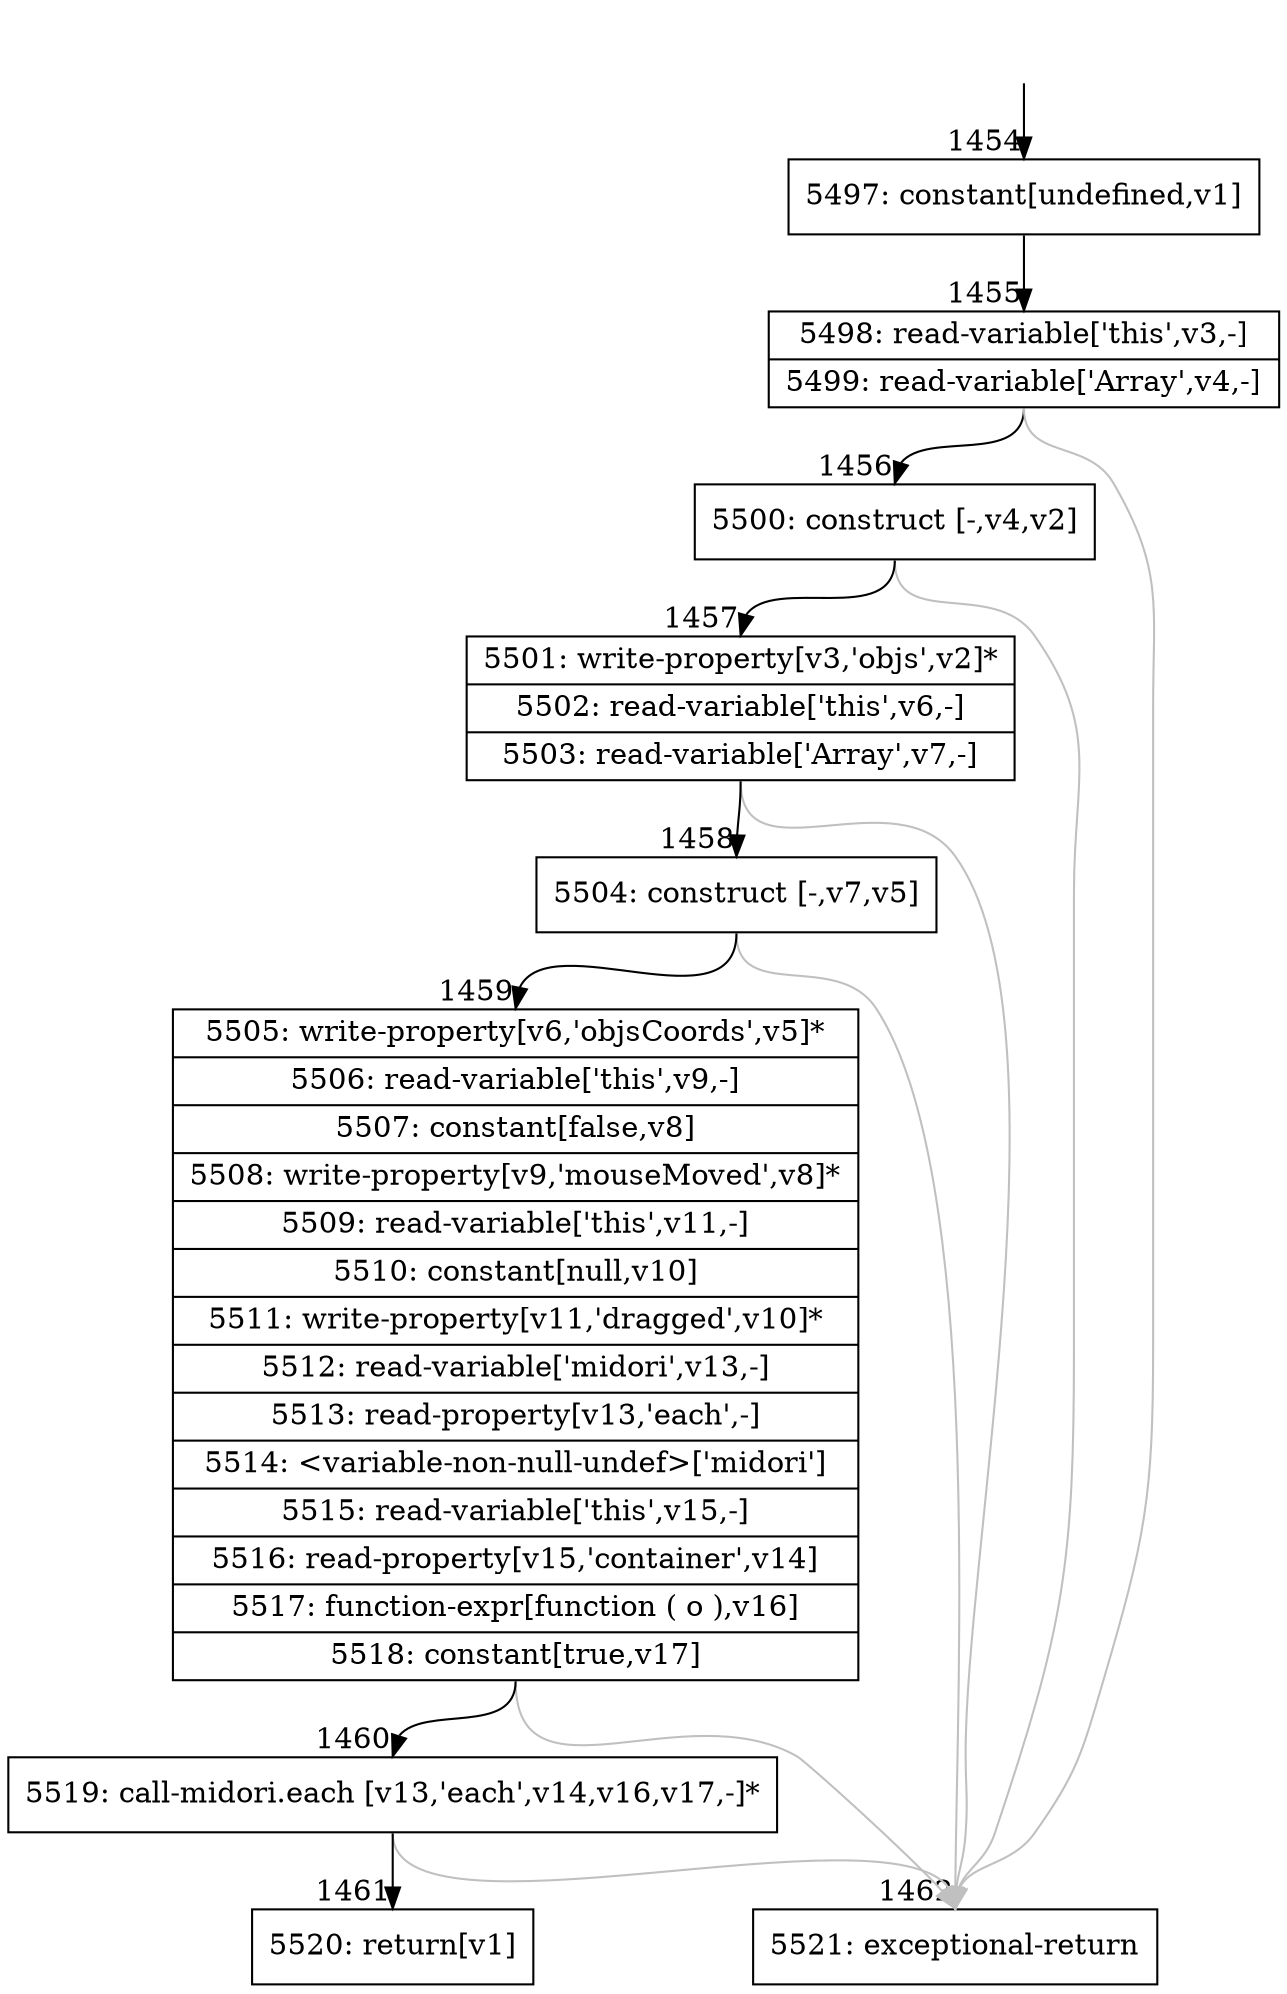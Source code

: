 digraph {
rankdir="TD"
BB_entry81[shape=none,label=""];
BB_entry81 -> BB1454 [tailport=s, headport=n, headlabel="    1454"]
BB1454 [shape=record label="{5497: constant[undefined,v1]}" ] 
BB1454 -> BB1455 [tailport=s, headport=n, headlabel="      1455"]
BB1455 [shape=record label="{5498: read-variable['this',v3,-]|5499: read-variable['Array',v4,-]}" ] 
BB1455 -> BB1456 [tailport=s, headport=n, headlabel="      1456"]
BB1455 -> BB1462 [tailport=s, headport=n, color=gray, headlabel="      1462"]
BB1456 [shape=record label="{5500: construct [-,v4,v2]}" ] 
BB1456 -> BB1457 [tailport=s, headport=n, headlabel="      1457"]
BB1456 -> BB1462 [tailport=s, headport=n, color=gray]
BB1457 [shape=record label="{5501: write-property[v3,'objs',v2]*|5502: read-variable['this',v6,-]|5503: read-variable['Array',v7,-]}" ] 
BB1457 -> BB1458 [tailport=s, headport=n, headlabel="      1458"]
BB1457 -> BB1462 [tailport=s, headport=n, color=gray]
BB1458 [shape=record label="{5504: construct [-,v7,v5]}" ] 
BB1458 -> BB1459 [tailport=s, headport=n, headlabel="      1459"]
BB1458 -> BB1462 [tailport=s, headport=n, color=gray]
BB1459 [shape=record label="{5505: write-property[v6,'objsCoords',v5]*|5506: read-variable['this',v9,-]|5507: constant[false,v8]|5508: write-property[v9,'mouseMoved',v8]*|5509: read-variable['this',v11,-]|5510: constant[null,v10]|5511: write-property[v11,'dragged',v10]*|5512: read-variable['midori',v13,-]|5513: read-property[v13,'each',-]|5514: \<variable-non-null-undef\>['midori']|5515: read-variable['this',v15,-]|5516: read-property[v15,'container',v14]|5517: function-expr[function ( o ),v16]|5518: constant[true,v17]}" ] 
BB1459 -> BB1460 [tailport=s, headport=n, headlabel="      1460"]
BB1459 -> BB1462 [tailport=s, headport=n, color=gray]
BB1460 [shape=record label="{5519: call-midori.each [v13,'each',v14,v16,v17,-]*}" ] 
BB1460 -> BB1461 [tailport=s, headport=n, headlabel="      1461"]
BB1460 -> BB1462 [tailport=s, headport=n, color=gray]
BB1461 [shape=record label="{5520: return[v1]}" ] 
BB1462 [shape=record label="{5521: exceptional-return}" ] 
//#$~ 1087
}
